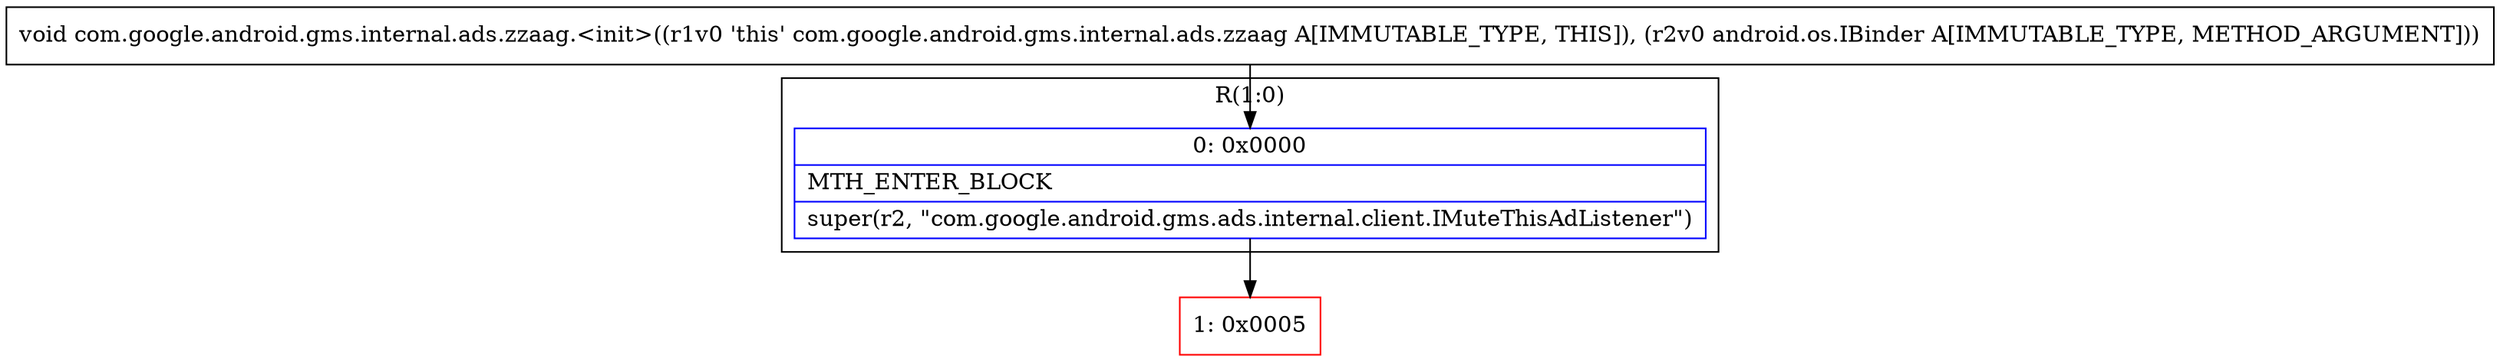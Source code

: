 digraph "CFG forcom.google.android.gms.internal.ads.zzaag.\<init\>(Landroid\/os\/IBinder;)V" {
subgraph cluster_Region_2141282680 {
label = "R(1:0)";
node [shape=record,color=blue];
Node_0 [shape=record,label="{0\:\ 0x0000|MTH_ENTER_BLOCK\l|super(r2, \"com.google.android.gms.ads.internal.client.IMuteThisAdListener\")\l}"];
}
Node_1 [shape=record,color=red,label="{1\:\ 0x0005}"];
MethodNode[shape=record,label="{void com.google.android.gms.internal.ads.zzaag.\<init\>((r1v0 'this' com.google.android.gms.internal.ads.zzaag A[IMMUTABLE_TYPE, THIS]), (r2v0 android.os.IBinder A[IMMUTABLE_TYPE, METHOD_ARGUMENT])) }"];
MethodNode -> Node_0;
Node_0 -> Node_1;
}

